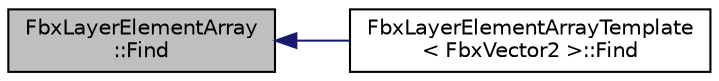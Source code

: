 digraph "FbxLayerElementArray::Find"
{
  edge [fontname="Helvetica",fontsize="10",labelfontname="Helvetica",labelfontsize="10"];
  node [fontname="Helvetica",fontsize="10",shape=record];
  rankdir="LR";
  Node25 [label="FbxLayerElementArray\l::Find",height=0.2,width=0.4,color="black", fillcolor="grey75", style="filled", fontcolor="black"];
  Node25 -> Node26 [dir="back",color="midnightblue",fontsize="10",style="solid",fontname="Helvetica"];
  Node26 [label="FbxLayerElementArrayTemplate\l\< FbxVector2 \>::Find",height=0.2,width=0.4,color="black", fillcolor="white", style="filled",URL="$class_fbx_layer_element_array_template.html#a60e464ae7d193fa397d2099c760482d6"];
}
